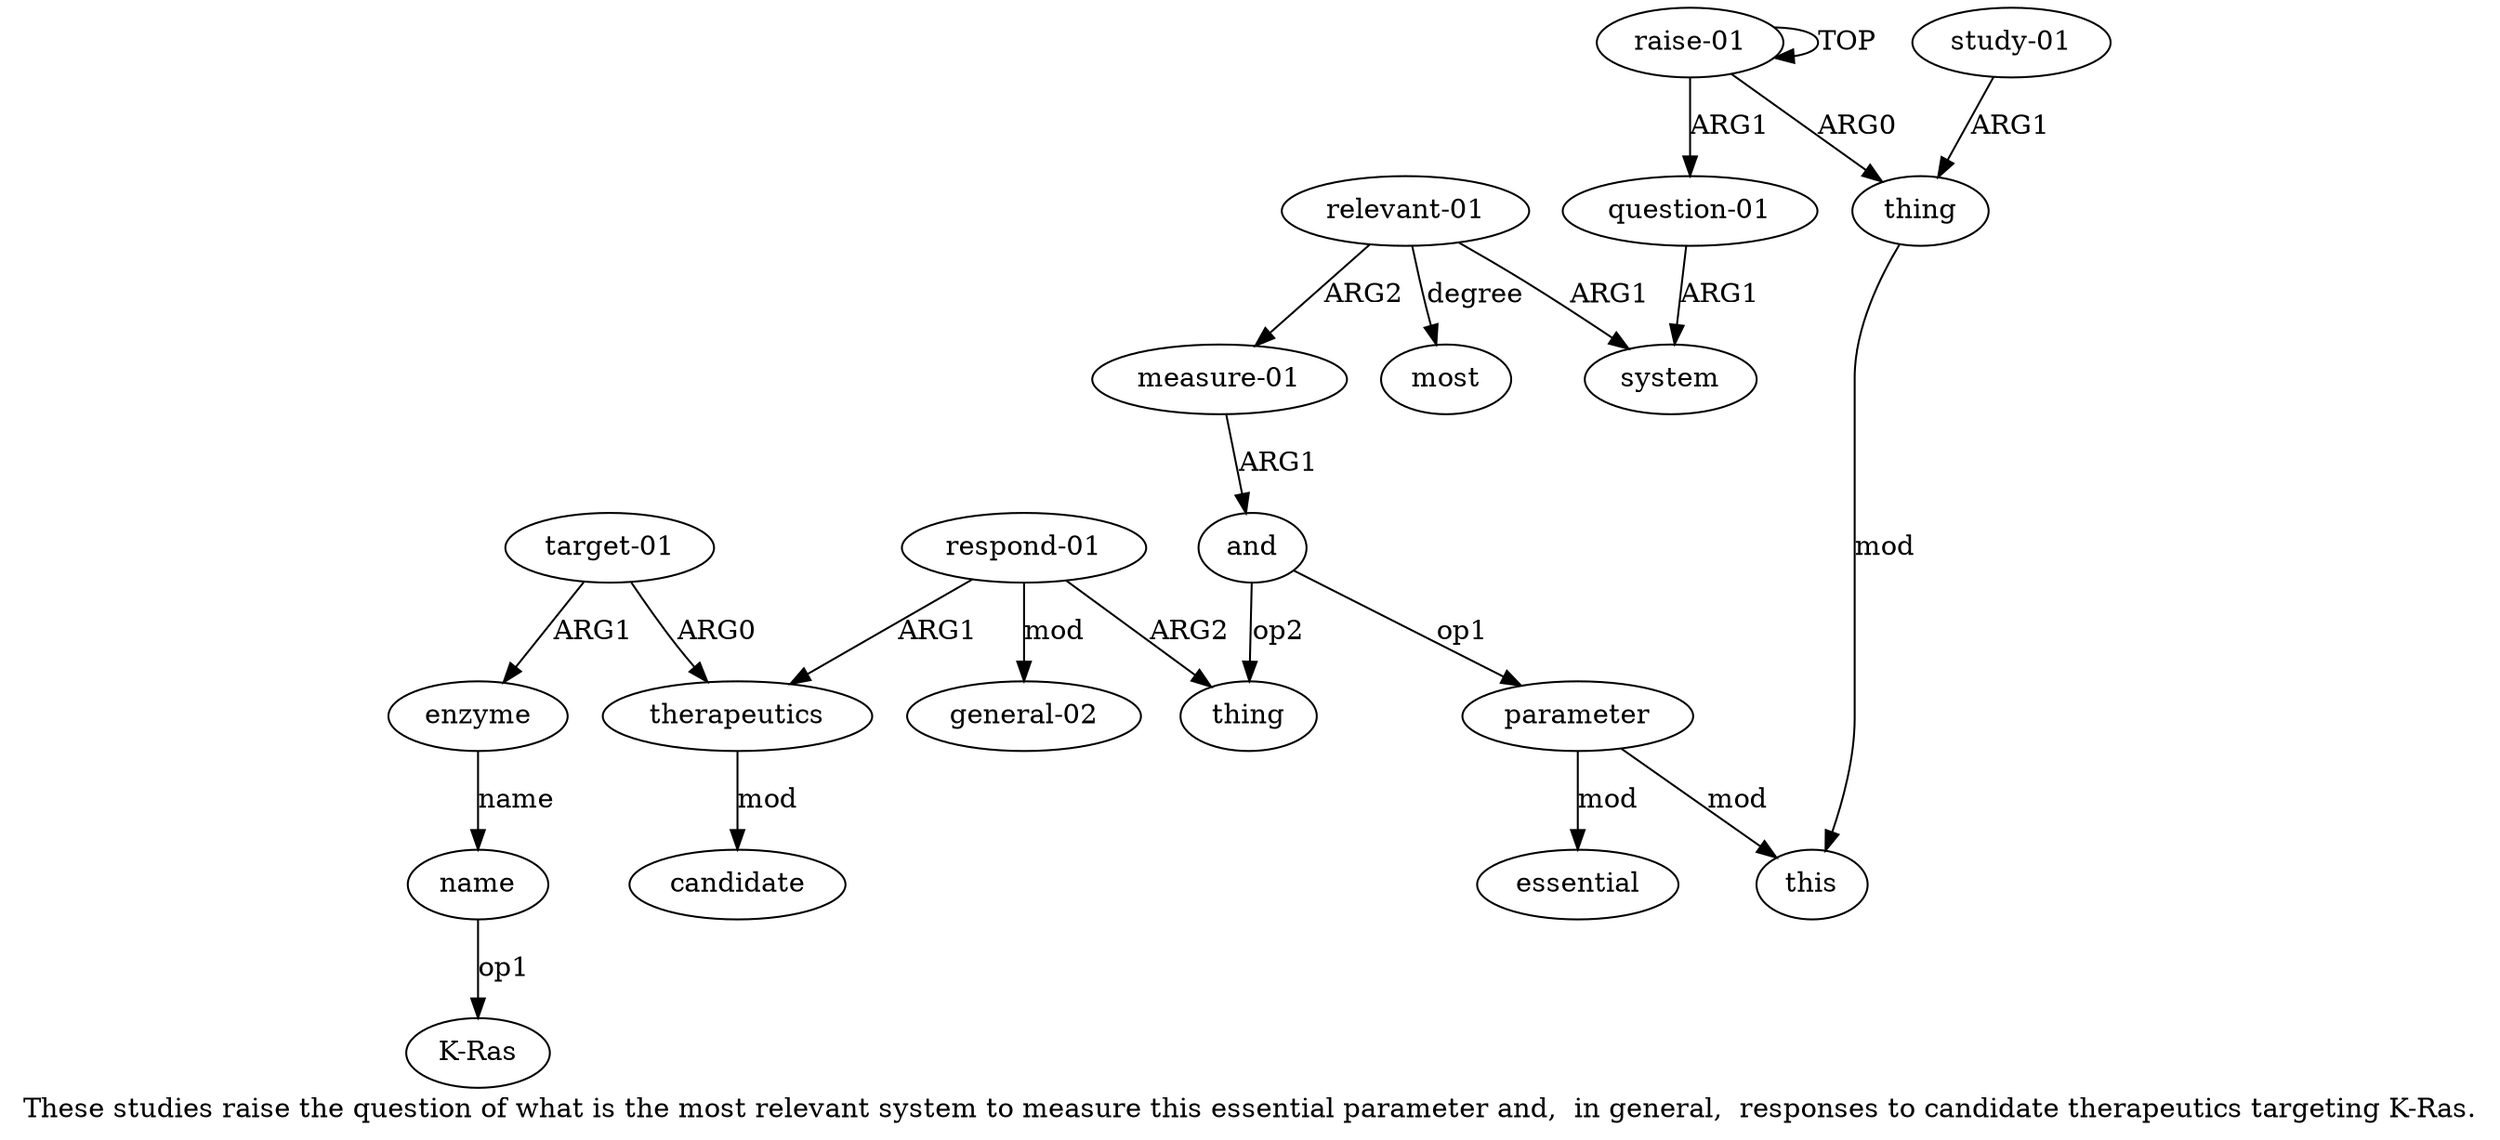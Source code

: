 digraph  {
	graph [label="These studies raise the question of what is the most relevant system to measure this essential parameter and,  in general,  responses \
to candidate therapeutics targeting K-Ras."];
	node [label="\N"];
	a15	 [color=black,
		gold_ind=15,
		gold_label="target-01",
		label="target-01",
		test_ind=15,
		test_label="target-01"];
	a16	 [color=black,
		gold_ind=16,
		gold_label=enzyme,
		label=enzyme,
		test_ind=16,
		test_label=enzyme];
	a15 -> a16 [key=0,
	color=black,
	gold_label=ARG1,
	label=ARG1,
	test_label=ARG1];
a13 [color=black,
	gold_ind=13,
	gold_label=therapeutics,
	label=therapeutics,
	test_ind=13,
	test_label=therapeutics];
a15 -> a13 [key=0,
color=black,
gold_label=ARG0,
label=ARG0,
test_label=ARG0];
a14 [color=black,
gold_ind=14,
gold_label=candidate,
label=candidate,
test_ind=14,
test_label=candidate];
a17 [color=black,
gold_ind=17,
gold_label=name,
label=name,
test_ind=17,
test_label=name];
"a17 K-Ras" [color=black,
gold_ind=-1,
gold_label="K-Ras",
label="K-Ras",
test_ind=-1,
test_label="K-Ras"];
a17 -> "a17 K-Ras" [key=0,
color=black,
gold_label=op1,
label=op1,
test_label=op1];
a16 -> a17 [key=0,
color=black,
gold_label=name,
label=name,
test_label=name];
a11 [color=black,
gold_ind=11,
gold_label=thing,
label=thing,
test_ind=11,
test_label=thing];
a10 [color=black,
gold_ind=10,
gold_label=essential,
label=essential,
test_ind=10,
test_label=essential];
a13 -> a14 [key=0,
color=black,
gold_label=mod,
label=mod,
test_label=mod];
a12 [color=black,
gold_ind=12,
gold_label="respond-01",
label="respond-01",
test_ind=12,
test_label="respond-01"];
a12 -> a11 [key=0,
color=black,
gold_label=ARG2,
label=ARG2,
test_label=ARG2];
a12 -> a13 [key=0,
color=black,
gold_label=ARG1,
label=ARG1,
test_label=ARG1];
a18 [color=black,
gold_ind=18,
gold_label="general-02",
label="general-02",
test_ind=18,
test_label="general-02"];
a12 -> a18 [key=0,
color=black,
gold_label=mod,
label=mod,
test_label=mod];
a19 [color=black,
gold_ind=19,
gold_label=most,
label=most,
test_ind=19,
test_label=most];
a1 [color=black,
gold_ind=1,
gold_label=thing,
label=thing,
test_ind=1,
test_label=thing];
a3 [color=black,
gold_ind=3,
gold_label=this,
label=this,
test_ind=3,
test_label=this];
a1 -> a3 [key=0,
color=black,
gold_label=mod,
label=mod,
test_label=mod];
a0 [color=black,
gold_ind=0,
gold_label="raise-01",
label="raise-01",
test_ind=0,
test_label="raise-01"];
a0 -> a1 [key=0,
color=black,
gold_label=ARG0,
label=ARG0,
test_label=ARG0];
a0 -> a0 [key=0,
color=black,
gold_label=TOP,
label=TOP,
test_label=TOP];
a4 [color=black,
gold_ind=4,
gold_label="question-01",
label="question-01",
test_ind=4,
test_label="question-01"];
a0 -> a4 [key=0,
color=black,
gold_label=ARG1,
label=ARG1,
test_label=ARG1];
a2 [color=black,
gold_ind=2,
gold_label="study-01",
label="study-01",
test_ind=2,
test_label="study-01"];
a2 -> a1 [key=0,
color=black,
gold_label=ARG1,
label=ARG1,
test_label=ARG1];
a5 [color=black,
gold_ind=5,
gold_label=system,
label=system,
test_ind=5,
test_label=system];
a4 -> a5 [key=0,
color=black,
gold_label=ARG1,
label=ARG1,
test_label=ARG1];
a7 [color=black,
gold_ind=7,
gold_label="measure-01",
label="measure-01",
test_ind=7,
test_label="measure-01"];
a8 [color=black,
gold_ind=8,
gold_label=and,
label=and,
test_ind=8,
test_label=and];
a7 -> a8 [key=0,
color=black,
gold_label=ARG1,
label=ARG1,
test_label=ARG1];
a6 [color=black,
gold_ind=6,
gold_label="relevant-01",
label="relevant-01",
test_ind=6,
test_label="relevant-01"];
a6 -> a19 [key=0,
color=black,
gold_label=degree,
label=degree,
test_label=degree];
a6 -> a5 [key=0,
color=black,
gold_label=ARG1,
label=ARG1,
test_label=ARG1];
a6 -> a7 [key=0,
color=black,
gold_label=ARG2,
label=ARG2,
test_label=ARG2];
a9 [color=black,
gold_ind=9,
gold_label=parameter,
label=parameter,
test_ind=9,
test_label=parameter];
a9 -> a10 [key=0,
color=black,
gold_label=mod,
label=mod,
test_label=mod];
a9 -> a3 [key=0,
color=black,
gold_label=mod,
label=mod,
test_label=mod];
a8 -> a11 [key=0,
color=black,
gold_label=op2,
label=op2,
test_label=op2];
a8 -> a9 [key=0,
color=black,
gold_label=op1,
label=op1,
test_label=op1];
}
